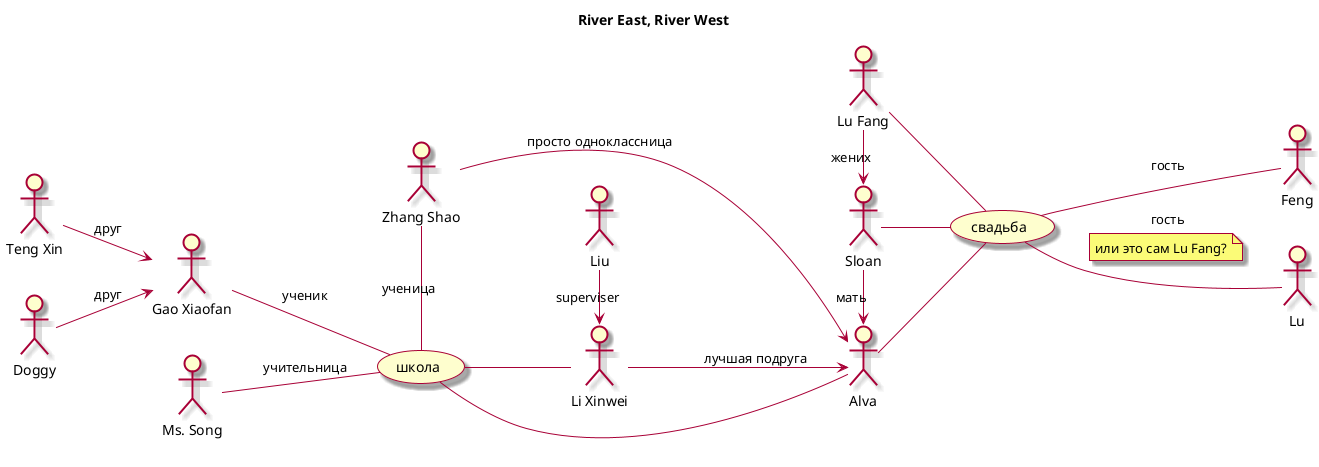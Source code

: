 @startuml

skin rose
left to right direction


title River East, River West

:Sloan:

:Alva:

:Lu Fang: as Fang

:Li Xinwei: as Li

Sloan -> Alva : мать


Fang -> Sloan : жених


Fang -- (свадьба)
Sloan -- (свадьба)
Alva -- (свадьба)



(свадьба) -- :Feng: : гость
(свадьба) -- :Lu: : гость
note on link : или это сам Lu Fang?



Li --> Alva : лучшая подруга

(школа) -- Alva
(школа) -- Li

:Zhang Shao: as Zhang

:Gao Xiaofan: as Gao

:Ms. Song: as Song

:Liu: as Liu

Zhang --> Alva : просто одноклассница
Zhang - (школа) : ученица

Liu -> Li : superviser

Song -- (школа) : учительница

Gao -- (школа) : ученик

:Teng Xin: as Teng
:Doggy: as Doggy

Teng --> Gao : друг
Doggy --> Gao : друг


@enduml